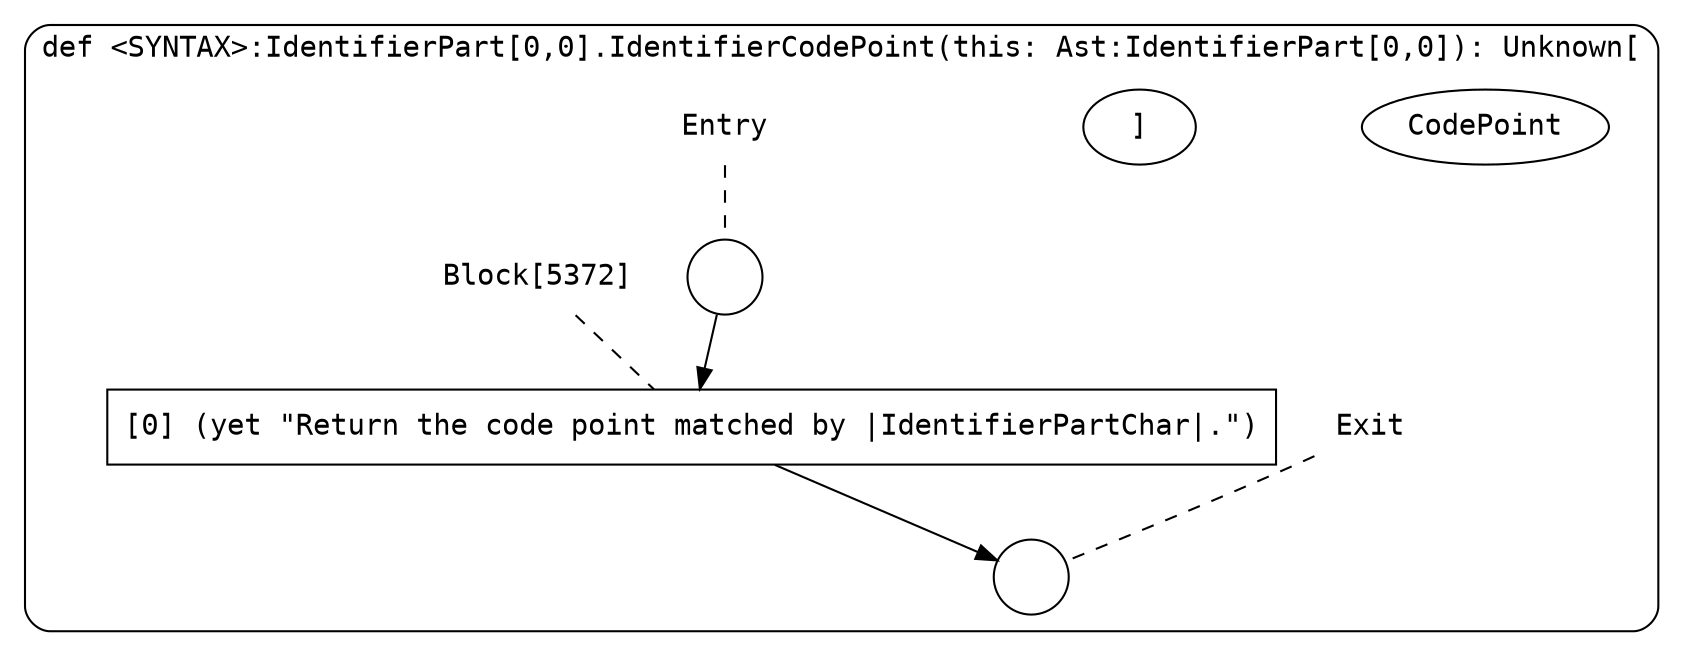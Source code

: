 digraph {
  graph [fontname = "Consolas"]
  node [fontname = "Consolas"]
  edge [fontname = "Consolas"]
  subgraph cluster1173 {
    label = "def <SYNTAX>:IdentifierPart[0,0].IdentifierCodePoint(this: Ast:IdentifierPart[0,0]): Unknown["CodePoint"]"
    style = rounded
    cluster1173_entry_name [shape=none, label=<<font color="black">Entry</font>>]
    cluster1173_entry_name -> cluster1173_entry [arrowhead=none, color="black", style=dashed]
    cluster1173_entry [shape=circle label=" " color="black" fillcolor="white" style=filled]
    cluster1173_entry -> node5372 [color="black"]
    cluster1173_exit_name [shape=none, label=<<font color="black">Exit</font>>]
    cluster1173_exit_name -> cluster1173_exit [arrowhead=none, color="black", style=dashed]
    cluster1173_exit [shape=circle label=" " color="black" fillcolor="white" style=filled]
    node5372_name [shape=none, label=<<font color="black">Block[5372]</font>>]
    node5372_name -> node5372 [arrowhead=none, color="black", style=dashed]
    node5372 [shape=box, label=<<font color="black">[0] (yet &quot;Return the code point matched by |IdentifierPartChar|.&quot;)<BR ALIGN="LEFT"/></font>> color="black" fillcolor="white", style=filled]
    node5372 -> cluster1173_exit [color="black"]
  }
}